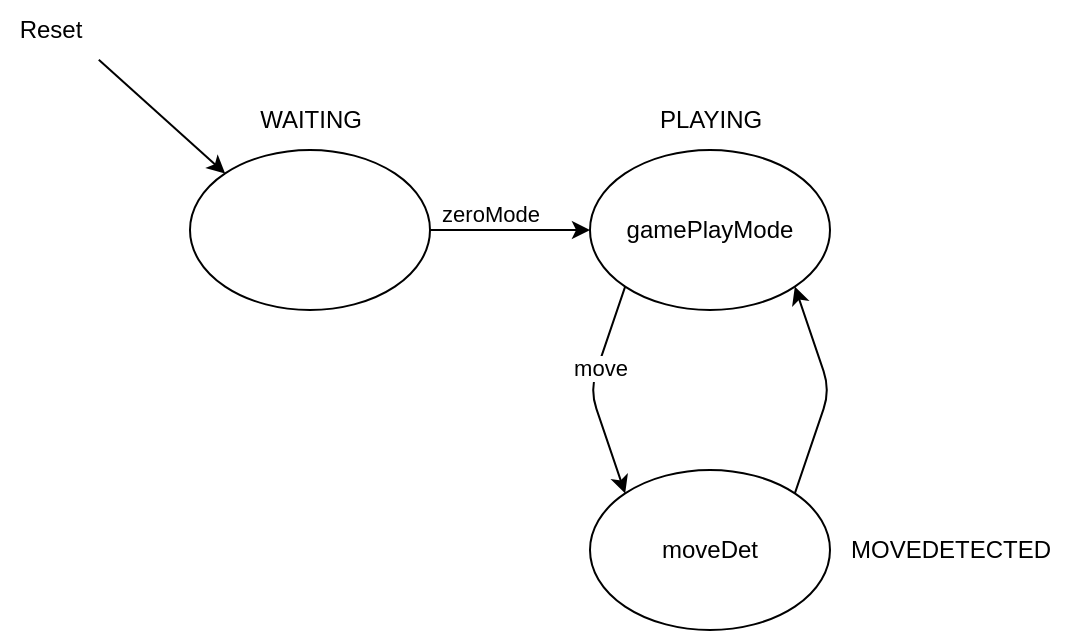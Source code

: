 <mxfile>
    <diagram id="4fIwkQOo2_krNGjEs3Ce" name="Page-1">
        <mxGraphModel dx="905" dy="649" grid="1" gridSize="10" guides="1" tooltips="1" connect="1" arrows="1" fold="1" page="1" pageScale="1" pageWidth="850" pageHeight="1100" math="0" shadow="0">
            <root>
                <mxCell id="0"/>
                <mxCell id="1" parent="0"/>
                <mxCell id="3" value="Reset" style="text;html=1;align=center;verticalAlign=middle;resizable=0;points=[];autosize=1;strokeColor=none;fillColor=none;" parent="1" vertex="1">
                    <mxGeometry x="125" y="315" width="50" height="30" as="geometry"/>
                </mxCell>
                <mxCell id="6" value="" style="endArrow=classic;html=1;exitX=0.988;exitY=0.994;exitDx=0;exitDy=0;exitPerimeter=0;entryX=0;entryY=0;entryDx=0;entryDy=0;" parent="1" source="3" target="30" edge="1">
                    <mxGeometry width="50" height="50" relative="1" as="geometry">
                        <mxPoint x="305" y="505" as="sourcePoint"/>
                        <mxPoint x="230.4" y="388.49" as="targetPoint"/>
                    </mxGeometry>
                </mxCell>
                <mxCell id="36" value="" style="edgeStyle=none;html=1;" edge="1" parent="1" source="30" target="35">
                    <mxGeometry relative="1" as="geometry"/>
                </mxCell>
                <mxCell id="41" value="zeroMode" style="edgeLabel;html=1;align=center;verticalAlign=middle;resizable=0;points=[];" vertex="1" connectable="0" parent="36">
                    <mxGeometry x="-0.25" y="-2" relative="1" as="geometry">
                        <mxPoint y="-10" as="offset"/>
                    </mxGeometry>
                </mxCell>
                <mxCell id="30" value="" style="ellipse;whiteSpace=wrap;html=1;" vertex="1" parent="1">
                    <mxGeometry x="220" y="390" width="120" height="80" as="geometry"/>
                </mxCell>
                <mxCell id="31" value="WAITING" style="text;html=1;align=center;verticalAlign=middle;resizable=0;points=[];autosize=1;strokeColor=none;fillColor=none;" vertex="1" parent="1">
                    <mxGeometry x="245" y="360" width="70" height="30" as="geometry"/>
                </mxCell>
                <mxCell id="39" value="" style="edgeStyle=none;html=1;exitX=0;exitY=1;exitDx=0;exitDy=0;entryX=0;entryY=0;entryDx=0;entryDy=0;" edge="1" parent="1" source="35" target="38">
                    <mxGeometry relative="1" as="geometry">
                        <Array as="points">
                            <mxPoint x="420" y="510"/>
                        </Array>
                    </mxGeometry>
                </mxCell>
                <mxCell id="43" value="move" style="edgeLabel;html=1;align=center;verticalAlign=middle;resizable=0;points=[];" vertex="1" connectable="0" parent="39">
                    <mxGeometry x="-0.229" y="1" relative="1" as="geometry">
                        <mxPoint as="offset"/>
                    </mxGeometry>
                </mxCell>
                <mxCell id="35" value="gamePlayMode" style="ellipse;whiteSpace=wrap;html=1;" vertex="1" parent="1">
                    <mxGeometry x="420" y="390" width="120" height="80" as="geometry"/>
                </mxCell>
                <mxCell id="37" value="PLAYING" style="text;html=1;align=center;verticalAlign=middle;resizable=0;points=[];autosize=1;strokeColor=none;fillColor=none;" vertex="1" parent="1">
                    <mxGeometry x="445" y="360" width="70" height="30" as="geometry"/>
                </mxCell>
                <mxCell id="42" style="edgeStyle=none;html=1;exitX=1;exitY=0;exitDx=0;exitDy=0;entryX=1;entryY=1;entryDx=0;entryDy=0;" edge="1" parent="1" source="38" target="35">
                    <mxGeometry relative="1" as="geometry">
                        <Array as="points">
                            <mxPoint x="540" y="510"/>
                        </Array>
                    </mxGeometry>
                </mxCell>
                <mxCell id="38" value="moveDet" style="ellipse;whiteSpace=wrap;html=1;" vertex="1" parent="1">
                    <mxGeometry x="420" y="550" width="120" height="80" as="geometry"/>
                </mxCell>
                <mxCell id="40" value="MOVEDETECTED" style="text;html=1;align=center;verticalAlign=middle;resizable=0;points=[];autosize=1;strokeColor=none;fillColor=none;" vertex="1" parent="1">
                    <mxGeometry x="540" y="575" width="120" height="30" as="geometry"/>
                </mxCell>
            </root>
        </mxGraphModel>
    </diagram>
</mxfile>
